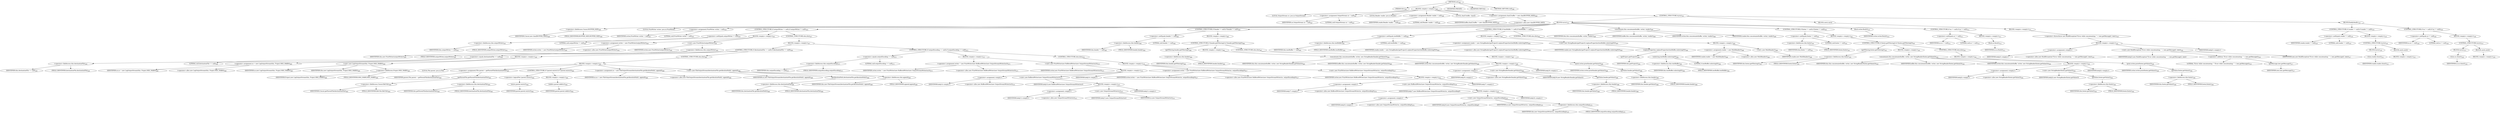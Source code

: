 digraph "cat" {  
"832" [label = <(METHOD,cat)<SUB>446</SUB>> ]
"44" [label = <(PARAM,this)<SUB>446</SUB>> ]
"833" [label = <(BLOCK,&lt;empty&gt;,&lt;empty&gt;)<SUB>446</SUB>> ]
"46" [label = <(LOCAL,OutputStream os: java.io.OutputStream)> ]
"834" [label = <(&lt;operator&gt;.assignment,OutputStream os = null)<SUB>447</SUB>> ]
"835" [label = <(IDENTIFIER,os,OutputStream os = null)<SUB>447</SUB>> ]
"836" [label = <(LITERAL,null,OutputStream os = null)<SUB>447</SUB>> ]
"53" [label = <(LOCAL,Reader reader: java.io.Reader)> ]
"837" [label = <(&lt;operator&gt;.assignment,Reader reader = null)<SUB>448</SUB>> ]
"838" [label = <(IDENTIFIER,reader,Reader reader = null)<SUB>448</SUB>> ]
"839" [label = <(LITERAL,null,Reader reader = null)<SUB>448</SUB>> ]
"840" [label = <(LOCAL,char[] buffer: char[])> ]
"841" [label = <(&lt;operator&gt;.assignment,char[] buffer = new char[BUFFER_SIZE])<SUB>449</SUB>> ]
"842" [label = <(IDENTIFIER,buffer,char[] buffer = new char[BUFFER_SIZE])<SUB>449</SUB>> ]
"843" [label = <(&lt;operator&gt;.alloc,new char[BUFFER_SIZE])> ]
"844" [label = <(&lt;operator&gt;.fieldAccess,Concat.BUFFER_SIZE)<SUB>449</SUB>> ]
"845" [label = <(IDENTIFIER,Concat,new char[BUFFER_SIZE])<SUB>449</SUB>> ]
"846" [label = <(FIELD_IDENTIFIER,BUFFER_SIZE,BUFFER_SIZE)<SUB>449</SUB>> ]
"847" [label = <(CONTROL_STRUCTURE,try,try)<SUB>451</SUB>> ]
"848" [label = <(BLOCK,try,try)<SUB>451</SUB>> ]
"42" [label = <(LOCAL,PrintWriter writer: java.io.PrintWriter)> ]
"849" [label = <(&lt;operator&gt;.assignment,PrintWriter writer = null)<SUB>453</SUB>> ]
"850" [label = <(IDENTIFIER,writer,PrintWriter writer = null)<SUB>453</SUB>> ]
"851" [label = <(LITERAL,null,PrintWriter writer = null)<SUB>453</SUB>> ]
"852" [label = <(CONTROL_STRUCTURE,if (outputWriter != null),if (outputWriter != null))<SUB>455</SUB>> ]
"853" [label = <(&lt;operator&gt;.notEquals,outputWriter != null)<SUB>455</SUB>> ]
"854" [label = <(&lt;operator&gt;.fieldAccess,this.outputWriter)<SUB>455</SUB>> ]
"855" [label = <(IDENTIFIER,this,outputWriter != null)<SUB>455</SUB>> ]
"856" [label = <(FIELD_IDENTIFIER,outputWriter,outputWriter)<SUB>455</SUB>> ]
"857" [label = <(LITERAL,null,outputWriter != null)<SUB>455</SUB>> ]
"858" [label = <(BLOCK,&lt;empty&gt;,&lt;empty&gt;)<SUB>455</SUB>> ]
"859" [label = <(&lt;operator&gt;.assignment,writer = new PrintWriter(outputWriter))<SUB>456</SUB>> ]
"860" [label = <(IDENTIFIER,writer,writer = new PrintWriter(outputWriter))<SUB>456</SUB>> ]
"861" [label = <(&lt;operator&gt;.alloc,new PrintWriter(outputWriter))<SUB>456</SUB>> ]
"862" [label = <(&lt;init&gt;,new PrintWriter(outputWriter))<SUB>456</SUB>> ]
"41" [label = <(IDENTIFIER,writer,new PrintWriter(outputWriter))<SUB>456</SUB>> ]
"863" [label = <(&lt;operator&gt;.fieldAccess,this.outputWriter)<SUB>456</SUB>> ]
"864" [label = <(IDENTIFIER,this,new PrintWriter(outputWriter))<SUB>456</SUB>> ]
"865" [label = <(FIELD_IDENTIFIER,outputWriter,outputWriter)<SUB>456</SUB>> ]
"866" [label = <(CONTROL_STRUCTURE,else,else)<SUB>457</SUB>> ]
"867" [label = <(BLOCK,&lt;empty&gt;,&lt;empty&gt;)<SUB>457</SUB>> ]
"868" [label = <(CONTROL_STRUCTURE,if (destinationFile == null),if (destinationFile == null))<SUB>458</SUB>> ]
"869" [label = <(&lt;operator&gt;.equals,destinationFile == null)<SUB>458</SUB>> ]
"870" [label = <(&lt;operator&gt;.fieldAccess,this.destinationFile)<SUB>458</SUB>> ]
"871" [label = <(IDENTIFIER,this,destinationFile == null)<SUB>458</SUB>> ]
"872" [label = <(FIELD_IDENTIFIER,destinationFile,destinationFile)<SUB>458</SUB>> ]
"873" [label = <(LITERAL,null,destinationFile == null)<SUB>458</SUB>> ]
"874" [label = <(BLOCK,&lt;empty&gt;,&lt;empty&gt;)<SUB>458</SUB>> ]
"875" [label = <(&lt;operator&gt;.assignment,os = new LogOutputStream(this, Project.MSG_WARN))<SUB>460</SUB>> ]
"876" [label = <(IDENTIFIER,os,os = new LogOutputStream(this, Project.MSG_WARN))<SUB>460</SUB>> ]
"877" [label = <(&lt;operator&gt;.alloc,new LogOutputStream(this, Project.MSG_WARN))<SUB>460</SUB>> ]
"878" [label = <(&lt;init&gt;,new LogOutputStream(this, Project.MSG_WARN))<SUB>460</SUB>> ]
"45" [label = <(IDENTIFIER,os,new LogOutputStream(this, Project.MSG_WARN))<SUB>460</SUB>> ]
"43" [label = <(IDENTIFIER,this,new LogOutputStream(this, Project.MSG_WARN))<SUB>460</SUB>> ]
"879" [label = <(&lt;operator&gt;.fieldAccess,Project.MSG_WARN)<SUB>460</SUB>> ]
"880" [label = <(IDENTIFIER,Project,new LogOutputStream(this, Project.MSG_WARN))<SUB>460</SUB>> ]
"881" [label = <(FIELD_IDENTIFIER,MSG_WARN,MSG_WARN)<SUB>460</SUB>> ]
"882" [label = <(CONTROL_STRUCTURE,else,else)<SUB>461</SUB>> ]
"883" [label = <(BLOCK,&lt;empty&gt;,&lt;empty&gt;)<SUB>461</SUB>> ]
"884" [label = <(LOCAL,File parent: java.io.File)> ]
"885" [label = <(&lt;operator&gt;.assignment,File parent = getParentFile(destinationFile))<SUB>463</SUB>> ]
"886" [label = <(IDENTIFIER,parent,File parent = getParentFile(destinationFile))<SUB>463</SUB>> ]
"887" [label = <(getParentFile,getParentFile(destinationFile))<SUB>463</SUB>> ]
"888" [label = <(&lt;operator&gt;.fieldAccess,Concat.fileUtils)<SUB>463</SUB>> ]
"889" [label = <(IDENTIFIER,Concat,getParentFile(destinationFile))<SUB>463</SUB>> ]
"890" [label = <(FIELD_IDENTIFIER,fileUtils,fileUtils)<SUB>463</SUB>> ]
"891" [label = <(&lt;operator&gt;.fieldAccess,this.destinationFile)<SUB>463</SUB>> ]
"892" [label = <(IDENTIFIER,this,getParentFile(destinationFile))<SUB>463</SUB>> ]
"893" [label = <(FIELD_IDENTIFIER,destinationFile,destinationFile)<SUB>463</SUB>> ]
"894" [label = <(CONTROL_STRUCTURE,if (!parent.exists()),if (!parent.exists()))<SUB>464</SUB>> ]
"895" [label = <(&lt;operator&gt;.logicalNot,!parent.exists())<SUB>464</SUB>> ]
"896" [label = <(exists,parent.exists())<SUB>464</SUB>> ]
"897" [label = <(IDENTIFIER,parent,parent.exists())<SUB>464</SUB>> ]
"898" [label = <(BLOCK,&lt;empty&gt;,&lt;empty&gt;)<SUB>464</SUB>> ]
"899" [label = <(mkdirs,parent.mkdirs())<SUB>465</SUB>> ]
"900" [label = <(IDENTIFIER,parent,parent.mkdirs())<SUB>465</SUB>> ]
"901" [label = <(&lt;operator&gt;.assignment,os = new FileOutputStream(destinationFile.getAbsolutePath(), append))<SUB>468</SUB>> ]
"902" [label = <(IDENTIFIER,os,os = new FileOutputStream(destinationFile.getAbsolutePath(), append))<SUB>468</SUB>> ]
"903" [label = <(&lt;operator&gt;.alloc,new FileOutputStream(destinationFile.getAbsolutePath(), append))<SUB>468</SUB>> ]
"904" [label = <(&lt;init&gt;,new FileOutputStream(destinationFile.getAbsolutePath(), append))<SUB>468</SUB>> ]
"47" [label = <(IDENTIFIER,os,new FileOutputStream(destinationFile.getAbsolutePath(), append))<SUB>468</SUB>> ]
"905" [label = <(getAbsolutePath,destinationFile.getAbsolutePath())<SUB>468</SUB>> ]
"906" [label = <(&lt;operator&gt;.fieldAccess,this.destinationFile)<SUB>468</SUB>> ]
"907" [label = <(IDENTIFIER,this,destinationFile.getAbsolutePath())<SUB>468</SUB>> ]
"908" [label = <(FIELD_IDENTIFIER,destinationFile,destinationFile)<SUB>468</SUB>> ]
"909" [label = <(&lt;operator&gt;.fieldAccess,this.append)<SUB>469</SUB>> ]
"910" [label = <(IDENTIFIER,this,new FileOutputStream(destinationFile.getAbsolutePath(), append))<SUB>469</SUB>> ]
"911" [label = <(FIELD_IDENTIFIER,append,append)<SUB>469</SUB>> ]
"912" [label = <(CONTROL_STRUCTURE,if (outputEncoding == null),if (outputEncoding == null))<SUB>472</SUB>> ]
"913" [label = <(&lt;operator&gt;.equals,outputEncoding == null)<SUB>472</SUB>> ]
"914" [label = <(&lt;operator&gt;.fieldAccess,this.outputEncoding)<SUB>472</SUB>> ]
"915" [label = <(IDENTIFIER,this,outputEncoding == null)<SUB>472</SUB>> ]
"916" [label = <(FIELD_IDENTIFIER,outputEncoding,outputEncoding)<SUB>472</SUB>> ]
"917" [label = <(LITERAL,null,outputEncoding == null)<SUB>472</SUB>> ]
"918" [label = <(BLOCK,&lt;empty&gt;,&lt;empty&gt;)<SUB>472</SUB>> ]
"919" [label = <(&lt;operator&gt;.assignment,writer = new PrintWriter(new BufferedWriter(new OutputStreamWriter(os))))<SUB>473</SUB>> ]
"920" [label = <(IDENTIFIER,writer,writer = new PrintWriter(new BufferedWriter(new OutputStreamWriter(os))))<SUB>473</SUB>> ]
"921" [label = <(&lt;operator&gt;.alloc,new PrintWriter(new BufferedWriter(new OutputStreamWriter(os))))<SUB>473</SUB>> ]
"922" [label = <(&lt;init&gt;,new PrintWriter(new BufferedWriter(new OutputStreamWriter(os))))<SUB>473</SUB>> ]
"48" [label = <(IDENTIFIER,writer,new PrintWriter(new BufferedWriter(new OutputStreamWriter(os))))<SUB>473</SUB>> ]
"923" [label = <(BLOCK,&lt;empty&gt;,&lt;empty&gt;)<SUB>474</SUB>> ]
"924" [label = <(&lt;operator&gt;.assignment,&lt;empty&gt;)> ]
"925" [label = <(IDENTIFIER,$obj14,&lt;empty&gt;)> ]
"926" [label = <(&lt;operator&gt;.alloc,new BufferedWriter(new OutputStreamWriter(os)))<SUB>474</SUB>> ]
"927" [label = <(&lt;init&gt;,new BufferedWriter(new OutputStreamWriter(os)))<SUB>474</SUB>> ]
"928" [label = <(IDENTIFIER,$obj14,new BufferedWriter(new OutputStreamWriter(os)))> ]
"929" [label = <(BLOCK,&lt;empty&gt;,&lt;empty&gt;)<SUB>475</SUB>> ]
"930" [label = <(&lt;operator&gt;.assignment,&lt;empty&gt;)> ]
"931" [label = <(IDENTIFIER,$obj13,&lt;empty&gt;)> ]
"932" [label = <(&lt;operator&gt;.alloc,new OutputStreamWriter(os))<SUB>475</SUB>> ]
"933" [label = <(&lt;init&gt;,new OutputStreamWriter(os))<SUB>475</SUB>> ]
"934" [label = <(IDENTIFIER,$obj13,new OutputStreamWriter(os))> ]
"935" [label = <(IDENTIFIER,os,new OutputStreamWriter(os))<SUB>475</SUB>> ]
"936" [label = <(IDENTIFIER,$obj13,&lt;empty&gt;)> ]
"937" [label = <(IDENTIFIER,$obj14,&lt;empty&gt;)> ]
"938" [label = <(CONTROL_STRUCTURE,else,else)<SUB>476</SUB>> ]
"939" [label = <(BLOCK,&lt;empty&gt;,&lt;empty&gt;)<SUB>476</SUB>> ]
"940" [label = <(&lt;operator&gt;.assignment,writer = new PrintWriter(new BufferedWriter(new OutputStreamWriter(os, outputEncoding))))<SUB>477</SUB>> ]
"941" [label = <(IDENTIFIER,writer,writer = new PrintWriter(new BufferedWriter(new OutputStreamWriter(os, outputEncoding))))<SUB>477</SUB>> ]
"942" [label = <(&lt;operator&gt;.alloc,new PrintWriter(new BufferedWriter(new OutputStreamWriter(os, outputEncoding))))<SUB>477</SUB>> ]
"943" [label = <(&lt;init&gt;,new PrintWriter(new BufferedWriter(new OutputStreamWriter(os, outputEncoding))))<SUB>477</SUB>> ]
"49" [label = <(IDENTIFIER,writer,new PrintWriter(new BufferedWriter(new OutputStreamWriter(os, outputEncoding))))<SUB>477</SUB>> ]
"944" [label = <(BLOCK,&lt;empty&gt;,&lt;empty&gt;)<SUB>478</SUB>> ]
"945" [label = <(&lt;operator&gt;.assignment,&lt;empty&gt;)> ]
"946" [label = <(IDENTIFIER,$obj17,&lt;empty&gt;)> ]
"947" [label = <(&lt;operator&gt;.alloc,new BufferedWriter(new OutputStreamWriter(os, outputEncoding)))<SUB>478</SUB>> ]
"948" [label = <(&lt;init&gt;,new BufferedWriter(new OutputStreamWriter(os, outputEncoding)))<SUB>478</SUB>> ]
"949" [label = <(IDENTIFIER,$obj17,new BufferedWriter(new OutputStreamWriter(os, outputEncoding)))> ]
"950" [label = <(BLOCK,&lt;empty&gt;,&lt;empty&gt;)<SUB>479</SUB>> ]
"951" [label = <(&lt;operator&gt;.assignment,&lt;empty&gt;)> ]
"952" [label = <(IDENTIFIER,$obj16,&lt;empty&gt;)> ]
"953" [label = <(&lt;operator&gt;.alloc,new OutputStreamWriter(os, outputEncoding))<SUB>479</SUB>> ]
"954" [label = <(&lt;init&gt;,new OutputStreamWriter(os, outputEncoding))<SUB>479</SUB>> ]
"955" [label = <(IDENTIFIER,$obj16,new OutputStreamWriter(os, outputEncoding))> ]
"956" [label = <(IDENTIFIER,os,new OutputStreamWriter(os, outputEncoding))<SUB>479</SUB>> ]
"957" [label = <(&lt;operator&gt;.fieldAccess,this.outputEncoding)<SUB>479</SUB>> ]
"958" [label = <(IDENTIFIER,this,new OutputStreamWriter(os, outputEncoding))<SUB>479</SUB>> ]
"959" [label = <(FIELD_IDENTIFIER,outputEncoding,outputEncoding)<SUB>479</SUB>> ]
"960" [label = <(IDENTIFIER,$obj16,&lt;empty&gt;)> ]
"961" [label = <(IDENTIFIER,$obj17,&lt;empty&gt;)> ]
"962" [label = <(CONTROL_STRUCTURE,if (header != null),if (header != null))<SUB>483</SUB>> ]
"963" [label = <(&lt;operator&gt;.notEquals,header != null)<SUB>483</SUB>> ]
"964" [label = <(&lt;operator&gt;.fieldAccess,this.header)<SUB>483</SUB>> ]
"965" [label = <(IDENTIFIER,this,header != null)<SUB>483</SUB>> ]
"966" [label = <(FIELD_IDENTIFIER,header,header)<SUB>483</SUB>> ]
"967" [label = <(LITERAL,null,header != null)<SUB>483</SUB>> ]
"968" [label = <(BLOCK,&lt;empty&gt;,&lt;empty&gt;)<SUB>483</SUB>> ]
"969" [label = <(CONTROL_STRUCTURE,if (header.getFiltering()),if (header.getFiltering()))<SUB>484</SUB>> ]
"970" [label = <(getFiltering,header.getFiltering())<SUB>484</SUB>> ]
"971" [label = <(&lt;operator&gt;.fieldAccess,this.header)<SUB>484</SUB>> ]
"972" [label = <(IDENTIFIER,this,header.getFiltering())<SUB>484</SUB>> ]
"973" [label = <(FIELD_IDENTIFIER,header,header)<SUB>484</SUB>> ]
"974" [label = <(BLOCK,&lt;empty&gt;,&lt;empty&gt;)<SUB>484</SUB>> ]
"975" [label = <(concatenate,this.concatenate(buffer, writer, new StringReader(header.getValue())))<SUB>485</SUB>> ]
"50" [label = <(IDENTIFIER,this,this.concatenate(buffer, writer, new StringReader(header.getValue())))<SUB>485</SUB>> ]
"976" [label = <(IDENTIFIER,buffer,this.concatenate(buffer, writer, new StringReader(header.getValue())))<SUB>486</SUB>> ]
"977" [label = <(IDENTIFIER,writer,this.concatenate(buffer, writer, new StringReader(header.getValue())))<SUB>486</SUB>> ]
"978" [label = <(BLOCK,&lt;empty&gt;,&lt;empty&gt;)<SUB>486</SUB>> ]
"979" [label = <(&lt;operator&gt;.assignment,&lt;empty&gt;)> ]
"980" [label = <(IDENTIFIER,$obj19,&lt;empty&gt;)> ]
"981" [label = <(&lt;operator&gt;.alloc,new StringReader(header.getValue()))<SUB>486</SUB>> ]
"982" [label = <(&lt;init&gt;,new StringReader(header.getValue()))<SUB>486</SUB>> ]
"983" [label = <(IDENTIFIER,$obj19,new StringReader(header.getValue()))> ]
"984" [label = <(getValue,header.getValue())<SUB>486</SUB>> ]
"985" [label = <(&lt;operator&gt;.fieldAccess,this.header)<SUB>486</SUB>> ]
"986" [label = <(IDENTIFIER,this,header.getValue())<SUB>486</SUB>> ]
"987" [label = <(FIELD_IDENTIFIER,header,header)<SUB>486</SUB>> ]
"988" [label = <(IDENTIFIER,$obj19,&lt;empty&gt;)> ]
"989" [label = <(CONTROL_STRUCTURE,else,else)<SUB>487</SUB>> ]
"990" [label = <(BLOCK,&lt;empty&gt;,&lt;empty&gt;)<SUB>487</SUB>> ]
"991" [label = <(print,writer.print(header.getValue()))<SUB>488</SUB>> ]
"992" [label = <(IDENTIFIER,writer,writer.print(header.getValue()))<SUB>488</SUB>> ]
"993" [label = <(getValue,header.getValue())<SUB>488</SUB>> ]
"994" [label = <(&lt;operator&gt;.fieldAccess,this.header)<SUB>488</SUB>> ]
"995" [label = <(IDENTIFIER,this,header.getValue())<SUB>488</SUB>> ]
"996" [label = <(FIELD_IDENTIFIER,header,header)<SUB>488</SUB>> ]
"997" [label = <(CONTROL_STRUCTURE,if (textBuffer != null),if (textBuffer != null))<SUB>492</SUB>> ]
"998" [label = <(&lt;operator&gt;.notEquals,textBuffer != null)<SUB>492</SUB>> ]
"999" [label = <(&lt;operator&gt;.fieldAccess,this.textBuffer)<SUB>492</SUB>> ]
"1000" [label = <(IDENTIFIER,this,textBuffer != null)<SUB>492</SUB>> ]
"1001" [label = <(FIELD_IDENTIFIER,textBuffer,textBuffer)<SUB>492</SUB>> ]
"1002" [label = <(LITERAL,null,textBuffer != null)<SUB>492</SUB>> ]
"1003" [label = <(BLOCK,&lt;empty&gt;,&lt;empty&gt;)<SUB>492</SUB>> ]
"1004" [label = <(&lt;operator&gt;.assignment,reader = new StringReader(getProject().replaceProperties(textBuffer.substring(0))))<SUB>493</SUB>> ]
"1005" [label = <(IDENTIFIER,reader,reader = new StringReader(getProject().replaceProperties(textBuffer.substring(0))))<SUB>493</SUB>> ]
"1006" [label = <(&lt;operator&gt;.alloc,new StringReader(getProject().replaceProperties(textBuffer.substring(0))))<SUB>493</SUB>> ]
"1007" [label = <(&lt;init&gt;,new StringReader(getProject().replaceProperties(textBuffer.substring(0))))<SUB>493</SUB>> ]
"52" [label = <(IDENTIFIER,reader,new StringReader(getProject().replaceProperties(textBuffer.substring(0))))<SUB>493</SUB>> ]
"1008" [label = <(replaceProperties,replaceProperties(textBuffer.substring(0)))<SUB>494</SUB>> ]
"1009" [label = <(getProject,getProject())<SUB>494</SUB>> ]
"51" [label = <(IDENTIFIER,this,getProject())<SUB>494</SUB>> ]
"1010" [label = <(substring,textBuffer.substring(0))<SUB>494</SUB>> ]
"1011" [label = <(&lt;operator&gt;.fieldAccess,this.textBuffer)<SUB>494</SUB>> ]
"1012" [label = <(IDENTIFIER,this,textBuffer.substring(0))<SUB>494</SUB>> ]
"1013" [label = <(FIELD_IDENTIFIER,textBuffer,textBuffer)<SUB>494</SUB>> ]
"1014" [label = <(LITERAL,0,textBuffer.substring(0))<SUB>494</SUB>> ]
"1015" [label = <(CONTROL_STRUCTURE,else,else)<SUB>495</SUB>> ]
"1016" [label = <(BLOCK,&lt;empty&gt;,&lt;empty&gt;)<SUB>495</SUB>> ]
"1017" [label = <(&lt;operator&gt;.assignment,reader = new MultiReader())<SUB>496</SUB>> ]
"1018" [label = <(IDENTIFIER,reader,reader = new MultiReader())<SUB>496</SUB>> ]
"1019" [label = <(&lt;operator&gt;.alloc,new MultiReader())<SUB>496</SUB>> ]
"1020" [label = <(&lt;init&gt;,new MultiReader())<SUB>496</SUB>> ]
"54" [label = <(IDENTIFIER,reader,new MultiReader())<SUB>496</SUB>> ]
"1021" [label = <(concatenate,this.concatenate(buffer, writer, reader))<SUB>499</SUB>> ]
"55" [label = <(IDENTIFIER,this,this.concatenate(buffer, writer, reader))<SUB>499</SUB>> ]
"1022" [label = <(IDENTIFIER,buffer,this.concatenate(buffer, writer, reader))<SUB>499</SUB>> ]
"1023" [label = <(IDENTIFIER,writer,this.concatenate(buffer, writer, reader))<SUB>499</SUB>> ]
"1024" [label = <(IDENTIFIER,reader,this.concatenate(buffer, writer, reader))<SUB>499</SUB>> ]
"1025" [label = <(CONTROL_STRUCTURE,if (footer != null),if (footer != null))<SUB>501</SUB>> ]
"1026" [label = <(&lt;operator&gt;.notEquals,footer != null)<SUB>501</SUB>> ]
"1027" [label = <(&lt;operator&gt;.fieldAccess,this.footer)<SUB>501</SUB>> ]
"1028" [label = <(IDENTIFIER,this,footer != null)<SUB>501</SUB>> ]
"1029" [label = <(FIELD_IDENTIFIER,footer,footer)<SUB>501</SUB>> ]
"1030" [label = <(LITERAL,null,footer != null)<SUB>501</SUB>> ]
"1031" [label = <(BLOCK,&lt;empty&gt;,&lt;empty&gt;)<SUB>501</SUB>> ]
"1032" [label = <(CONTROL_STRUCTURE,if (footer.getFiltering()),if (footer.getFiltering()))<SUB>502</SUB>> ]
"1033" [label = <(getFiltering,footer.getFiltering())<SUB>502</SUB>> ]
"1034" [label = <(&lt;operator&gt;.fieldAccess,this.footer)<SUB>502</SUB>> ]
"1035" [label = <(IDENTIFIER,this,footer.getFiltering())<SUB>502</SUB>> ]
"1036" [label = <(FIELD_IDENTIFIER,footer,footer)<SUB>502</SUB>> ]
"1037" [label = <(BLOCK,&lt;empty&gt;,&lt;empty&gt;)<SUB>502</SUB>> ]
"1038" [label = <(concatenate,this.concatenate(buffer, writer, new StringReader(footer.getValue())))<SUB>503</SUB>> ]
"56" [label = <(IDENTIFIER,this,this.concatenate(buffer, writer, new StringReader(footer.getValue())))<SUB>503</SUB>> ]
"1039" [label = <(IDENTIFIER,buffer,this.concatenate(buffer, writer, new StringReader(footer.getValue())))<SUB>504</SUB>> ]
"1040" [label = <(IDENTIFIER,writer,this.concatenate(buffer, writer, new StringReader(footer.getValue())))<SUB>504</SUB>> ]
"1041" [label = <(BLOCK,&lt;empty&gt;,&lt;empty&gt;)<SUB>504</SUB>> ]
"1042" [label = <(&lt;operator&gt;.assignment,&lt;empty&gt;)> ]
"1043" [label = <(IDENTIFIER,$obj22,&lt;empty&gt;)> ]
"1044" [label = <(&lt;operator&gt;.alloc,new StringReader(footer.getValue()))<SUB>504</SUB>> ]
"1045" [label = <(&lt;init&gt;,new StringReader(footer.getValue()))<SUB>504</SUB>> ]
"1046" [label = <(IDENTIFIER,$obj22,new StringReader(footer.getValue()))> ]
"1047" [label = <(getValue,footer.getValue())<SUB>504</SUB>> ]
"1048" [label = <(&lt;operator&gt;.fieldAccess,this.footer)<SUB>504</SUB>> ]
"1049" [label = <(IDENTIFIER,this,footer.getValue())<SUB>504</SUB>> ]
"1050" [label = <(FIELD_IDENTIFIER,footer,footer)<SUB>504</SUB>> ]
"1051" [label = <(IDENTIFIER,$obj22,&lt;empty&gt;)> ]
"1052" [label = <(CONTROL_STRUCTURE,else,else)<SUB>505</SUB>> ]
"1053" [label = <(BLOCK,&lt;empty&gt;,&lt;empty&gt;)<SUB>505</SUB>> ]
"1054" [label = <(print,writer.print(footer.getValue()))<SUB>506</SUB>> ]
"1055" [label = <(IDENTIFIER,writer,writer.print(footer.getValue()))<SUB>506</SUB>> ]
"1056" [label = <(getValue,footer.getValue())<SUB>506</SUB>> ]
"1057" [label = <(&lt;operator&gt;.fieldAccess,this.footer)<SUB>506</SUB>> ]
"1058" [label = <(IDENTIFIER,this,footer.getValue())<SUB>506</SUB>> ]
"1059" [label = <(FIELD_IDENTIFIER,footer,footer)<SUB>506</SUB>> ]
"1060" [label = <(flush,writer.flush())<SUB>510</SUB>> ]
"1061" [label = <(IDENTIFIER,writer,writer.flush())<SUB>510</SUB>> ]
"1062" [label = <(CONTROL_STRUCTURE,if (os != null),if (os != null))<SUB>511</SUB>> ]
"1063" [label = <(&lt;operator&gt;.notEquals,os != null)<SUB>511</SUB>> ]
"1064" [label = <(IDENTIFIER,os,os != null)<SUB>511</SUB>> ]
"1065" [label = <(LITERAL,null,os != null)<SUB>511</SUB>> ]
"1066" [label = <(BLOCK,&lt;empty&gt;,&lt;empty&gt;)<SUB>511</SUB>> ]
"1067" [label = <(flush,os.flush())<SUB>512</SUB>> ]
"1068" [label = <(IDENTIFIER,os,os.flush())<SUB>512</SUB>> ]
"1069" [label = <(BLOCK,catch,catch)> ]
"1070" [label = <(BLOCK,&lt;empty&gt;,&lt;empty&gt;)<SUB>515</SUB>> ]
"1071" [label = <(&lt;operator&gt;.throw,throw new BuildException(&quot;Error while concatenating: &quot; + ioex.getMessage(), ioex);)<SUB>516</SUB>> ]
"1072" [label = <(BLOCK,&lt;empty&gt;,&lt;empty&gt;)<SUB>516</SUB>> ]
"1073" [label = <(&lt;operator&gt;.assignment,&lt;empty&gt;)> ]
"1074" [label = <(IDENTIFIER,$obj23,&lt;empty&gt;)> ]
"1075" [label = <(&lt;operator&gt;.alloc,new BuildException(&quot;Error while concatenating: &quot; + ioex.getMessage(), ioex))<SUB>516</SUB>> ]
"1076" [label = <(&lt;init&gt;,new BuildException(&quot;Error while concatenating: &quot; + ioex.getMessage(), ioex))<SUB>516</SUB>> ]
"1077" [label = <(IDENTIFIER,$obj23,new BuildException(&quot;Error while concatenating: &quot; + ioex.getMessage(), ioex))> ]
"1078" [label = <(&lt;operator&gt;.addition,&quot;Error while concatenating: &quot; + ioex.getMessage())<SUB>516</SUB>> ]
"1079" [label = <(LITERAL,&quot;Error while concatenating: &quot;,&quot;Error while concatenating: &quot; + ioex.getMessage())<SUB>516</SUB>> ]
"1080" [label = <(getMessage,ioex.getMessage())<SUB>517</SUB>> ]
"1081" [label = <(IDENTIFIER,ioex,ioex.getMessage())<SUB>517</SUB>> ]
"1082" [label = <(IDENTIFIER,ioex,new BuildException(&quot;Error while concatenating: &quot; + ioex.getMessage(), ioex))<SUB>517</SUB>> ]
"1083" [label = <(IDENTIFIER,$obj23,&lt;empty&gt;)> ]
"1084" [label = <(BLOCK,finally,finally)<SUB>518</SUB>> ]
"1085" [label = <(CONTROL_STRUCTURE,if (reader != null),if (reader != null))<SUB>519</SUB>> ]
"1086" [label = <(&lt;operator&gt;.notEquals,reader != null)<SUB>519</SUB>> ]
"1087" [label = <(IDENTIFIER,reader,reader != null)<SUB>519</SUB>> ]
"1088" [label = <(LITERAL,null,reader != null)<SUB>519</SUB>> ]
"1089" [label = <(BLOCK,&lt;empty&gt;,&lt;empty&gt;)<SUB>519</SUB>> ]
"1090" [label = <(CONTROL_STRUCTURE,try,try)<SUB>520</SUB>> ]
"1091" [label = <(BLOCK,try,try)<SUB>520</SUB>> ]
"1092" [label = <(close,reader.close())<SUB>521</SUB>> ]
"1093" [label = <(IDENTIFIER,reader,reader.close())<SUB>521</SUB>> ]
"1094" [label = <(BLOCK,catch,catch)> ]
"1095" [label = <(BLOCK,&lt;empty&gt;,&lt;empty&gt;)<SUB>522</SUB>> ]
"1096" [label = <(CONTROL_STRUCTURE,if (os != null),if (os != null))<SUB>526</SUB>> ]
"1097" [label = <(&lt;operator&gt;.notEquals,os != null)<SUB>526</SUB>> ]
"1098" [label = <(IDENTIFIER,os,os != null)<SUB>526</SUB>> ]
"1099" [label = <(LITERAL,null,os != null)<SUB>526</SUB>> ]
"1100" [label = <(BLOCK,&lt;empty&gt;,&lt;empty&gt;)<SUB>526</SUB>> ]
"1101" [label = <(CONTROL_STRUCTURE,try,try)<SUB>527</SUB>> ]
"1102" [label = <(BLOCK,try,try)<SUB>527</SUB>> ]
"1103" [label = <(close,os.close())<SUB>528</SUB>> ]
"1104" [label = <(IDENTIFIER,os,os.close())<SUB>528</SUB>> ]
"1105" [label = <(BLOCK,catch,catch)> ]
"1106" [label = <(BLOCK,&lt;empty&gt;,&lt;empty&gt;)<SUB>529</SUB>> ]
"1107" [label = <(MODIFIER,PRIVATE)> ]
"1108" [label = <(MODIFIER,VIRTUAL)> ]
"1109" [label = <(METHOD_RETURN,void)<SUB>446</SUB>> ]
  "832" -> "44" 
  "832" -> "833" 
  "832" -> "1107" 
  "832" -> "1108" 
  "832" -> "1109" 
  "833" -> "46" 
  "833" -> "834" 
  "833" -> "53" 
  "833" -> "837" 
  "833" -> "840" 
  "833" -> "841" 
  "833" -> "847" 
  "834" -> "835" 
  "834" -> "836" 
  "837" -> "838" 
  "837" -> "839" 
  "841" -> "842" 
  "841" -> "843" 
  "843" -> "844" 
  "844" -> "845" 
  "844" -> "846" 
  "847" -> "848" 
  "847" -> "1069" 
  "847" -> "1084" 
  "848" -> "42" 
  "848" -> "849" 
  "848" -> "852" 
  "848" -> "962" 
  "848" -> "997" 
  "848" -> "1021" 
  "848" -> "1025" 
  "848" -> "1060" 
  "848" -> "1062" 
  "849" -> "850" 
  "849" -> "851" 
  "852" -> "853" 
  "852" -> "858" 
  "852" -> "866" 
  "853" -> "854" 
  "853" -> "857" 
  "854" -> "855" 
  "854" -> "856" 
  "858" -> "859" 
  "858" -> "862" 
  "859" -> "860" 
  "859" -> "861" 
  "862" -> "41" 
  "862" -> "863" 
  "863" -> "864" 
  "863" -> "865" 
  "866" -> "867" 
  "867" -> "868" 
  "867" -> "912" 
  "868" -> "869" 
  "868" -> "874" 
  "868" -> "882" 
  "869" -> "870" 
  "869" -> "873" 
  "870" -> "871" 
  "870" -> "872" 
  "874" -> "875" 
  "874" -> "878" 
  "875" -> "876" 
  "875" -> "877" 
  "878" -> "45" 
  "878" -> "43" 
  "878" -> "879" 
  "879" -> "880" 
  "879" -> "881" 
  "882" -> "883" 
  "883" -> "884" 
  "883" -> "885" 
  "883" -> "894" 
  "883" -> "901" 
  "883" -> "904" 
  "885" -> "886" 
  "885" -> "887" 
  "887" -> "888" 
  "887" -> "891" 
  "888" -> "889" 
  "888" -> "890" 
  "891" -> "892" 
  "891" -> "893" 
  "894" -> "895" 
  "894" -> "898" 
  "895" -> "896" 
  "896" -> "897" 
  "898" -> "899" 
  "899" -> "900" 
  "901" -> "902" 
  "901" -> "903" 
  "904" -> "47" 
  "904" -> "905" 
  "904" -> "909" 
  "905" -> "906" 
  "906" -> "907" 
  "906" -> "908" 
  "909" -> "910" 
  "909" -> "911" 
  "912" -> "913" 
  "912" -> "918" 
  "912" -> "938" 
  "913" -> "914" 
  "913" -> "917" 
  "914" -> "915" 
  "914" -> "916" 
  "918" -> "919" 
  "918" -> "922" 
  "919" -> "920" 
  "919" -> "921" 
  "922" -> "48" 
  "922" -> "923" 
  "923" -> "924" 
  "923" -> "927" 
  "923" -> "937" 
  "924" -> "925" 
  "924" -> "926" 
  "927" -> "928" 
  "927" -> "929" 
  "929" -> "930" 
  "929" -> "933" 
  "929" -> "936" 
  "930" -> "931" 
  "930" -> "932" 
  "933" -> "934" 
  "933" -> "935" 
  "938" -> "939" 
  "939" -> "940" 
  "939" -> "943" 
  "940" -> "941" 
  "940" -> "942" 
  "943" -> "49" 
  "943" -> "944" 
  "944" -> "945" 
  "944" -> "948" 
  "944" -> "961" 
  "945" -> "946" 
  "945" -> "947" 
  "948" -> "949" 
  "948" -> "950" 
  "950" -> "951" 
  "950" -> "954" 
  "950" -> "960" 
  "951" -> "952" 
  "951" -> "953" 
  "954" -> "955" 
  "954" -> "956" 
  "954" -> "957" 
  "957" -> "958" 
  "957" -> "959" 
  "962" -> "963" 
  "962" -> "968" 
  "963" -> "964" 
  "963" -> "967" 
  "964" -> "965" 
  "964" -> "966" 
  "968" -> "969" 
  "969" -> "970" 
  "969" -> "974" 
  "969" -> "989" 
  "970" -> "971" 
  "971" -> "972" 
  "971" -> "973" 
  "974" -> "975" 
  "975" -> "50" 
  "975" -> "976" 
  "975" -> "977" 
  "975" -> "978" 
  "978" -> "979" 
  "978" -> "982" 
  "978" -> "988" 
  "979" -> "980" 
  "979" -> "981" 
  "982" -> "983" 
  "982" -> "984" 
  "984" -> "985" 
  "985" -> "986" 
  "985" -> "987" 
  "989" -> "990" 
  "990" -> "991" 
  "991" -> "992" 
  "991" -> "993" 
  "993" -> "994" 
  "994" -> "995" 
  "994" -> "996" 
  "997" -> "998" 
  "997" -> "1003" 
  "997" -> "1015" 
  "998" -> "999" 
  "998" -> "1002" 
  "999" -> "1000" 
  "999" -> "1001" 
  "1003" -> "1004" 
  "1003" -> "1007" 
  "1004" -> "1005" 
  "1004" -> "1006" 
  "1007" -> "52" 
  "1007" -> "1008" 
  "1008" -> "1009" 
  "1008" -> "1010" 
  "1009" -> "51" 
  "1010" -> "1011" 
  "1010" -> "1014" 
  "1011" -> "1012" 
  "1011" -> "1013" 
  "1015" -> "1016" 
  "1016" -> "1017" 
  "1016" -> "1020" 
  "1017" -> "1018" 
  "1017" -> "1019" 
  "1020" -> "54" 
  "1021" -> "55" 
  "1021" -> "1022" 
  "1021" -> "1023" 
  "1021" -> "1024" 
  "1025" -> "1026" 
  "1025" -> "1031" 
  "1026" -> "1027" 
  "1026" -> "1030" 
  "1027" -> "1028" 
  "1027" -> "1029" 
  "1031" -> "1032" 
  "1032" -> "1033" 
  "1032" -> "1037" 
  "1032" -> "1052" 
  "1033" -> "1034" 
  "1034" -> "1035" 
  "1034" -> "1036" 
  "1037" -> "1038" 
  "1038" -> "56" 
  "1038" -> "1039" 
  "1038" -> "1040" 
  "1038" -> "1041" 
  "1041" -> "1042" 
  "1041" -> "1045" 
  "1041" -> "1051" 
  "1042" -> "1043" 
  "1042" -> "1044" 
  "1045" -> "1046" 
  "1045" -> "1047" 
  "1047" -> "1048" 
  "1048" -> "1049" 
  "1048" -> "1050" 
  "1052" -> "1053" 
  "1053" -> "1054" 
  "1054" -> "1055" 
  "1054" -> "1056" 
  "1056" -> "1057" 
  "1057" -> "1058" 
  "1057" -> "1059" 
  "1060" -> "1061" 
  "1062" -> "1063" 
  "1062" -> "1066" 
  "1063" -> "1064" 
  "1063" -> "1065" 
  "1066" -> "1067" 
  "1067" -> "1068" 
  "1069" -> "1070" 
  "1070" -> "1071" 
  "1071" -> "1072" 
  "1072" -> "1073" 
  "1072" -> "1076" 
  "1072" -> "1083" 
  "1073" -> "1074" 
  "1073" -> "1075" 
  "1076" -> "1077" 
  "1076" -> "1078" 
  "1076" -> "1082" 
  "1078" -> "1079" 
  "1078" -> "1080" 
  "1080" -> "1081" 
  "1084" -> "1085" 
  "1084" -> "1096" 
  "1085" -> "1086" 
  "1085" -> "1089" 
  "1086" -> "1087" 
  "1086" -> "1088" 
  "1089" -> "1090" 
  "1090" -> "1091" 
  "1090" -> "1094" 
  "1091" -> "1092" 
  "1092" -> "1093" 
  "1094" -> "1095" 
  "1096" -> "1097" 
  "1096" -> "1100" 
  "1097" -> "1098" 
  "1097" -> "1099" 
  "1100" -> "1101" 
  "1101" -> "1102" 
  "1101" -> "1105" 
  "1102" -> "1103" 
  "1103" -> "1104" 
  "1105" -> "1106" 
}
